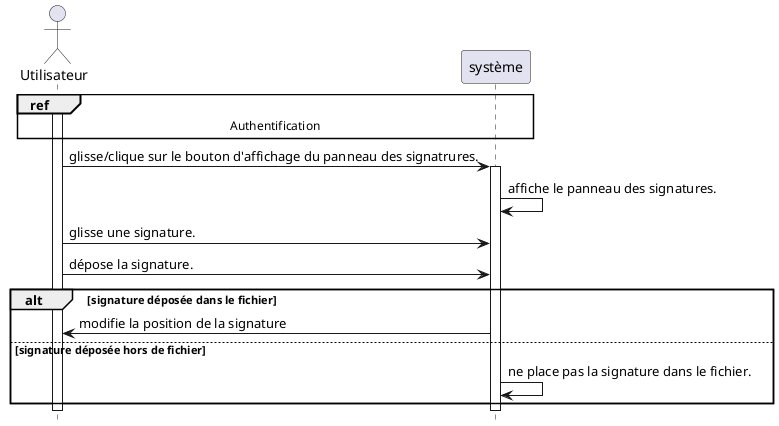 @startuml sign_by_image

hide footbox


actor "Utilisateur" as user
participant "système" as system


ref over user, system : Authentification
activate user
user -> system : glisse/clique sur le bouton d'affichage du panneau des signatrures.
activate system
system -> system : affiche le panneau des signatures.
user -> system : glisse une signature.
user -> system : dépose la signature.
alt signature déposée dans le fichier
    system -> user : modifie la position de la signature
else signature déposée hors de fichier
    system -> system : ne place pas la signature dans le fichier.
end
deactivate system
deactivate user